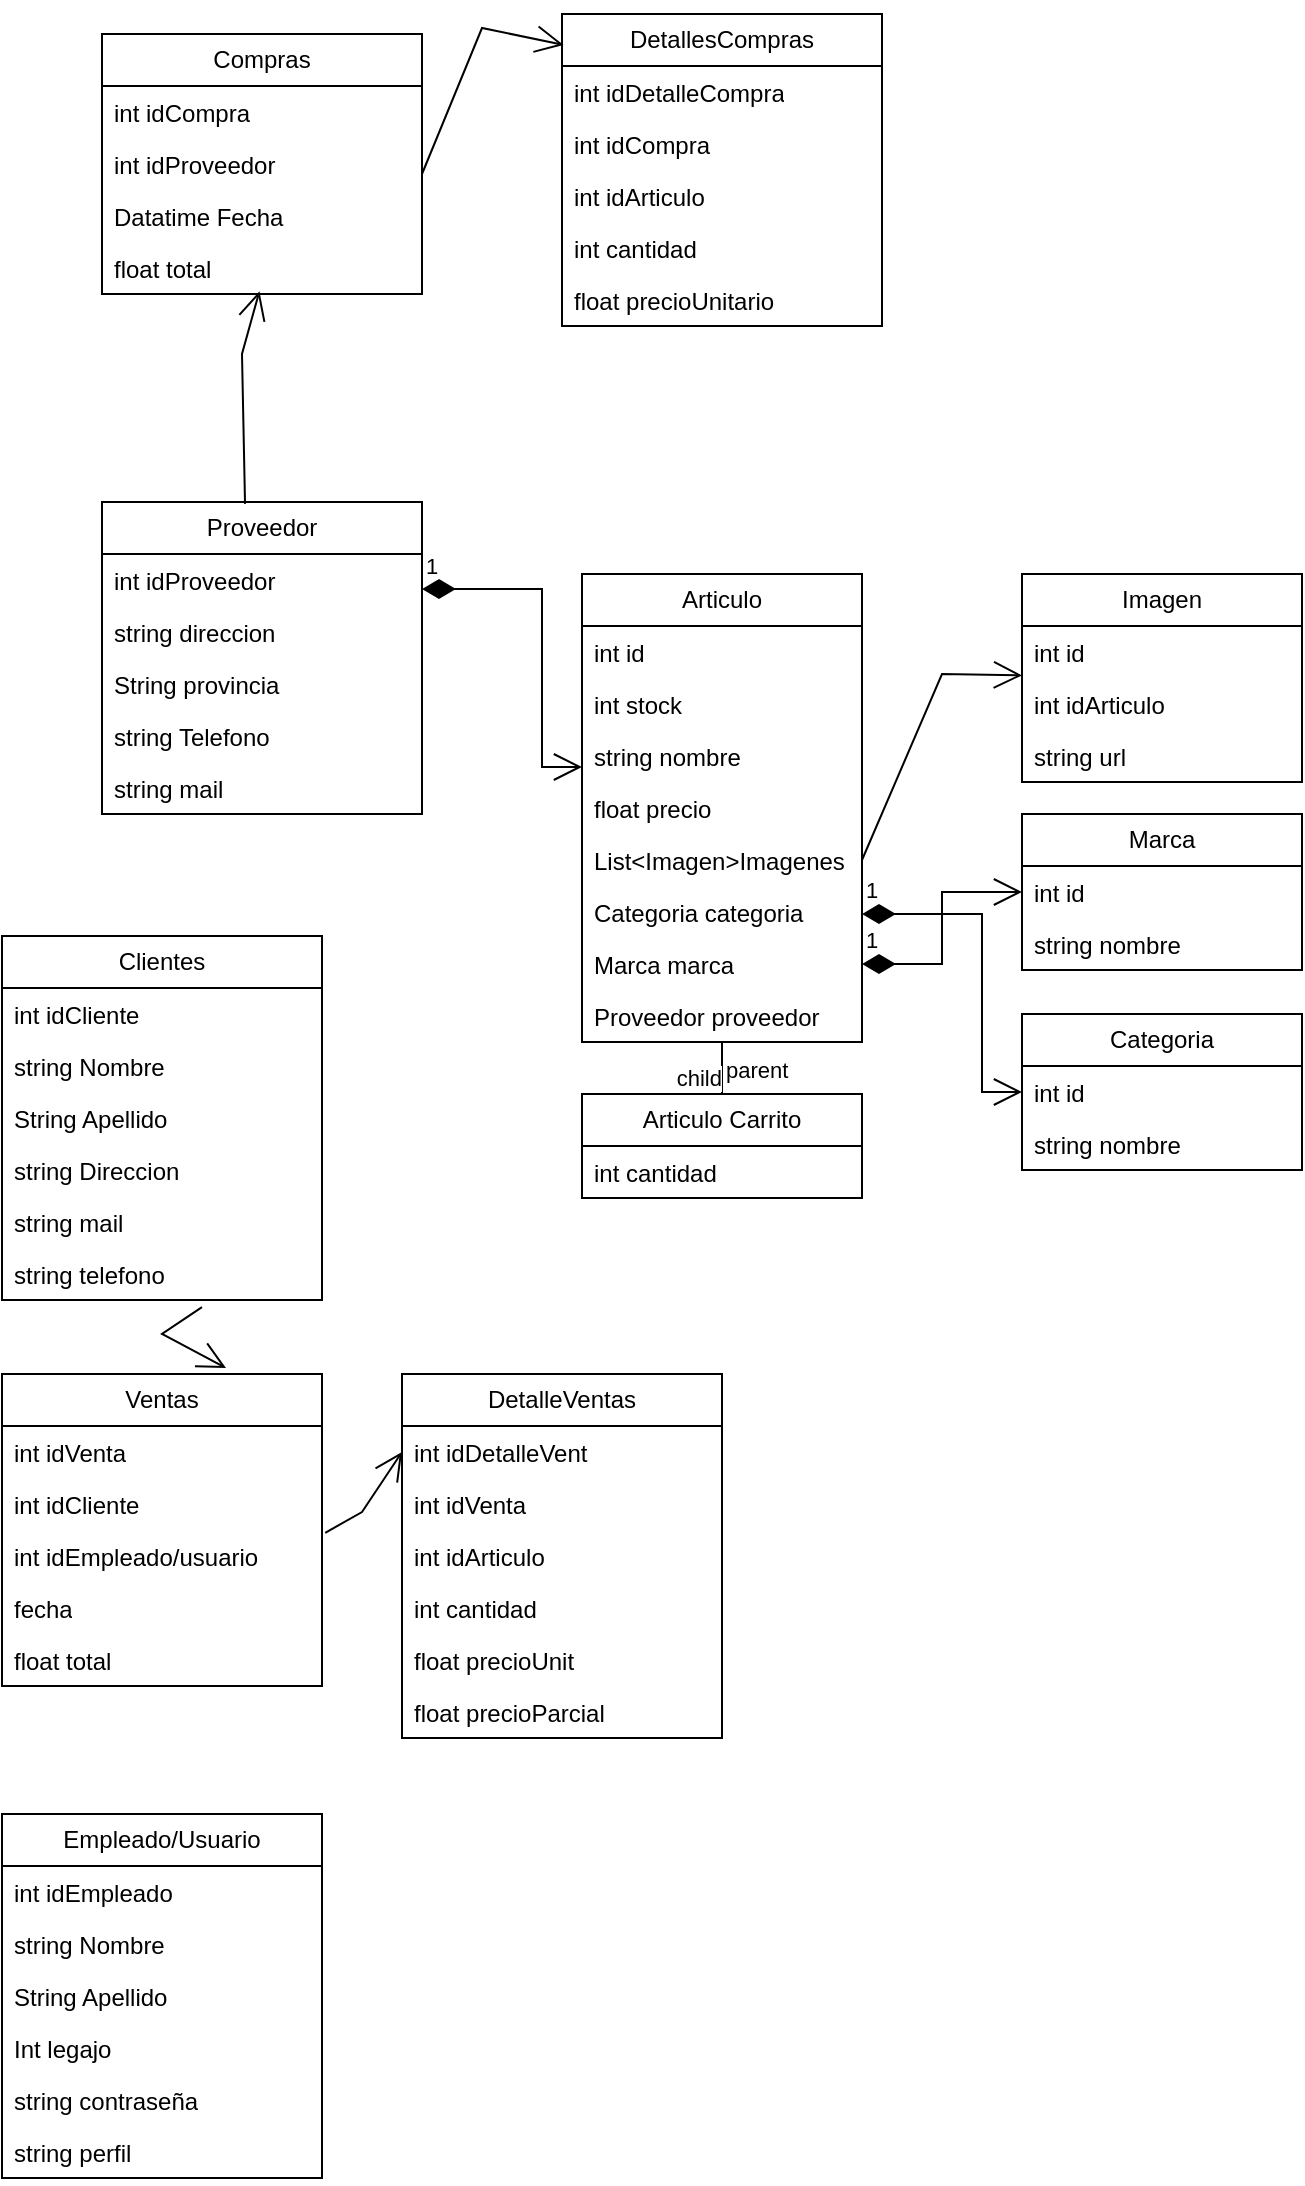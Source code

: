 <mxfile version="24.5.2" type="device">
  <diagram name="Page-1" id="hAhue6s0iJlRDjgfI1uE">
    <mxGraphModel dx="1050" dy="1699" grid="1" gridSize="10" guides="1" tooltips="1" connect="1" arrows="1" fold="1" page="1" pageScale="1" pageWidth="827" pageHeight="1169" math="0" shadow="0">
      <root>
        <mxCell id="0" />
        <mxCell id="1" parent="0" />
        <mxCell id="TJiGuflZiH10TTx2X9v1-1" value="Articulo" style="swimlane;fontStyle=0;childLayout=stackLayout;horizontal=1;startSize=26;fillColor=none;horizontalStack=0;resizeParent=1;resizeParentMax=0;resizeLast=0;collapsible=1;marginBottom=0;whiteSpace=wrap;html=1;" parent="1" vertex="1">
          <mxGeometry x="380" y="160" width="140" height="234" as="geometry" />
        </mxCell>
        <mxCell id="TJiGuflZiH10TTx2X9v1-2" value="int id" style="text;strokeColor=none;fillColor=none;align=left;verticalAlign=top;spacingLeft=4;spacingRight=4;overflow=hidden;rotatable=0;points=[[0,0.5],[1,0.5]];portConstraint=eastwest;whiteSpace=wrap;html=1;" parent="TJiGuflZiH10TTx2X9v1-1" vertex="1">
          <mxGeometry y="26" width="140" height="26" as="geometry" />
        </mxCell>
        <mxCell id="TJiGuflZiH10TTx2X9v1-3" value="int stock" style="text;strokeColor=none;fillColor=none;align=left;verticalAlign=top;spacingLeft=4;spacingRight=4;overflow=hidden;rotatable=0;points=[[0,0.5],[1,0.5]];portConstraint=eastwest;whiteSpace=wrap;html=1;" parent="TJiGuflZiH10TTx2X9v1-1" vertex="1">
          <mxGeometry y="52" width="140" height="26" as="geometry" />
        </mxCell>
        <mxCell id="TJiGuflZiH10TTx2X9v1-4" value="string nombre" style="text;strokeColor=none;fillColor=none;align=left;verticalAlign=top;spacingLeft=4;spacingRight=4;overflow=hidden;rotatable=0;points=[[0,0.5],[1,0.5]];portConstraint=eastwest;whiteSpace=wrap;html=1;" parent="TJiGuflZiH10TTx2X9v1-1" vertex="1">
          <mxGeometry y="78" width="140" height="26" as="geometry" />
        </mxCell>
        <mxCell id="TJiGuflZiH10TTx2X9v1-5" value="float precio" style="text;strokeColor=none;fillColor=none;align=left;verticalAlign=top;spacingLeft=4;spacingRight=4;overflow=hidden;rotatable=0;points=[[0,0.5],[1,0.5]];portConstraint=eastwest;whiteSpace=wrap;html=1;" parent="TJiGuflZiH10TTx2X9v1-1" vertex="1">
          <mxGeometry y="104" width="140" height="26" as="geometry" />
        </mxCell>
        <mxCell id="TJiGuflZiH10TTx2X9v1-6" value="List&amp;lt;Imagen&amp;gt;Imagenes" style="text;strokeColor=none;fillColor=none;align=left;verticalAlign=top;spacingLeft=4;spacingRight=4;overflow=hidden;rotatable=0;points=[[0,0.5],[1,0.5]];portConstraint=eastwest;whiteSpace=wrap;html=1;" parent="TJiGuflZiH10TTx2X9v1-1" vertex="1">
          <mxGeometry y="130" width="140" height="26" as="geometry" />
        </mxCell>
        <mxCell id="TJiGuflZiH10TTx2X9v1-7" value="Categoria categoria" style="text;strokeColor=none;fillColor=none;align=left;verticalAlign=top;spacingLeft=4;spacingRight=4;overflow=hidden;rotatable=0;points=[[0,0.5],[1,0.5]];portConstraint=eastwest;whiteSpace=wrap;html=1;" parent="TJiGuflZiH10TTx2X9v1-1" vertex="1">
          <mxGeometry y="156" width="140" height="26" as="geometry" />
        </mxCell>
        <mxCell id="TJiGuflZiH10TTx2X9v1-8" value="Marca marca" style="text;strokeColor=none;fillColor=none;align=left;verticalAlign=top;spacingLeft=4;spacingRight=4;overflow=hidden;rotatable=0;points=[[0,0.5],[1,0.5]];portConstraint=eastwest;whiteSpace=wrap;html=1;" parent="TJiGuflZiH10TTx2X9v1-1" vertex="1">
          <mxGeometry y="182" width="140" height="26" as="geometry" />
        </mxCell>
        <mxCell id="TJiGuflZiH10TTx2X9v1-39" value="Proveedor proveedor" style="text;strokeColor=none;fillColor=none;align=left;verticalAlign=top;spacingLeft=4;spacingRight=4;overflow=hidden;rotatable=0;points=[[0,0.5],[1,0.5]];portConstraint=eastwest;whiteSpace=wrap;html=1;" parent="TJiGuflZiH10TTx2X9v1-1" vertex="1">
          <mxGeometry y="208" width="140" height="26" as="geometry" />
        </mxCell>
        <mxCell id="TJiGuflZiH10TTx2X9v1-9" value="Imagen" style="swimlane;fontStyle=0;childLayout=stackLayout;horizontal=1;startSize=26;fillColor=none;horizontalStack=0;resizeParent=1;resizeParentMax=0;resizeLast=0;collapsible=1;marginBottom=0;whiteSpace=wrap;html=1;" parent="1" vertex="1">
          <mxGeometry x="600" y="160" width="140" height="104" as="geometry" />
        </mxCell>
        <mxCell id="TJiGuflZiH10TTx2X9v1-10" value="int id" style="text;strokeColor=none;fillColor=none;align=left;verticalAlign=top;spacingLeft=4;spacingRight=4;overflow=hidden;rotatable=0;points=[[0,0.5],[1,0.5]];portConstraint=eastwest;whiteSpace=wrap;html=1;" parent="TJiGuflZiH10TTx2X9v1-9" vertex="1">
          <mxGeometry y="26" width="140" height="26" as="geometry" />
        </mxCell>
        <mxCell id="TJiGuflZiH10TTx2X9v1-11" value="int idArticulo" style="text;strokeColor=none;fillColor=none;align=left;verticalAlign=top;spacingLeft=4;spacingRight=4;overflow=hidden;rotatable=0;points=[[0,0.5],[1,0.5]];portConstraint=eastwest;whiteSpace=wrap;html=1;" parent="TJiGuflZiH10TTx2X9v1-9" vertex="1">
          <mxGeometry y="52" width="140" height="26" as="geometry" />
        </mxCell>
        <mxCell id="TJiGuflZiH10TTx2X9v1-12" value="string url" style="text;strokeColor=none;fillColor=none;align=left;verticalAlign=top;spacingLeft=4;spacingRight=4;overflow=hidden;rotatable=0;points=[[0,0.5],[1,0.5]];portConstraint=eastwest;whiteSpace=wrap;html=1;" parent="TJiGuflZiH10TTx2X9v1-9" vertex="1">
          <mxGeometry y="78" width="140" height="26" as="geometry" />
        </mxCell>
        <mxCell id="TJiGuflZiH10TTx2X9v1-13" value="Marca" style="swimlane;fontStyle=0;childLayout=stackLayout;horizontal=1;startSize=26;fillColor=none;horizontalStack=0;resizeParent=1;resizeParentMax=0;resizeLast=0;collapsible=1;marginBottom=0;whiteSpace=wrap;html=1;" parent="1" vertex="1">
          <mxGeometry x="600" y="280" width="140" height="78" as="geometry" />
        </mxCell>
        <mxCell id="TJiGuflZiH10TTx2X9v1-14" value="int id" style="text;strokeColor=none;fillColor=none;align=left;verticalAlign=top;spacingLeft=4;spacingRight=4;overflow=hidden;rotatable=0;points=[[0,0.5],[1,0.5]];portConstraint=eastwest;whiteSpace=wrap;html=1;" parent="TJiGuflZiH10TTx2X9v1-13" vertex="1">
          <mxGeometry y="26" width="140" height="26" as="geometry" />
        </mxCell>
        <mxCell id="TJiGuflZiH10TTx2X9v1-15" value="string nombre" style="text;strokeColor=none;fillColor=none;align=left;verticalAlign=top;spacingLeft=4;spacingRight=4;overflow=hidden;rotatable=0;points=[[0,0.5],[1,0.5]];portConstraint=eastwest;whiteSpace=wrap;html=1;" parent="TJiGuflZiH10TTx2X9v1-13" vertex="1">
          <mxGeometry y="52" width="140" height="26" as="geometry" />
        </mxCell>
        <mxCell id="TJiGuflZiH10TTx2X9v1-16" value="Categoria" style="swimlane;fontStyle=0;childLayout=stackLayout;horizontal=1;startSize=26;fillColor=none;horizontalStack=0;resizeParent=1;resizeParentMax=0;resizeLast=0;collapsible=1;marginBottom=0;whiteSpace=wrap;html=1;" parent="1" vertex="1">
          <mxGeometry x="600" y="380" width="140" height="78" as="geometry" />
        </mxCell>
        <mxCell id="TJiGuflZiH10TTx2X9v1-17" value="int id" style="text;strokeColor=none;fillColor=none;align=left;verticalAlign=top;spacingLeft=4;spacingRight=4;overflow=hidden;rotatable=0;points=[[0,0.5],[1,0.5]];portConstraint=eastwest;whiteSpace=wrap;html=1;" parent="TJiGuflZiH10TTx2X9v1-16" vertex="1">
          <mxGeometry y="26" width="140" height="26" as="geometry" />
        </mxCell>
        <mxCell id="TJiGuflZiH10TTx2X9v1-18" value="string nombre" style="text;strokeColor=none;fillColor=none;align=left;verticalAlign=top;spacingLeft=4;spacingRight=4;overflow=hidden;rotatable=0;points=[[0,0.5],[1,0.5]];portConstraint=eastwest;whiteSpace=wrap;html=1;" parent="TJiGuflZiH10TTx2X9v1-16" vertex="1">
          <mxGeometry y="52" width="140" height="26" as="geometry" />
        </mxCell>
        <mxCell id="TJiGuflZiH10TTx2X9v1-19" value="Articulo Carrito" style="swimlane;fontStyle=0;childLayout=stackLayout;horizontal=1;startSize=26;fillColor=none;horizontalStack=0;resizeParent=1;resizeParentMax=0;resizeLast=0;collapsible=1;marginBottom=0;whiteSpace=wrap;html=1;" parent="1" vertex="1">
          <mxGeometry x="380" y="420" width="140" height="52" as="geometry" />
        </mxCell>
        <mxCell id="TJiGuflZiH10TTx2X9v1-20" value="int cantidad" style="text;strokeColor=none;fillColor=none;align=left;verticalAlign=top;spacingLeft=4;spacingRight=4;overflow=hidden;rotatable=0;points=[[0,0.5],[1,0.5]];portConstraint=eastwest;whiteSpace=wrap;html=1;" parent="TJiGuflZiH10TTx2X9v1-19" vertex="1">
          <mxGeometry y="26" width="140" height="26" as="geometry" />
        </mxCell>
        <mxCell id="TJiGuflZiH10TTx2X9v1-21" value="" style="endArrow=none;html=1;edgeStyle=orthogonalEdgeStyle;rounded=0;" parent="1" source="TJiGuflZiH10TTx2X9v1-1" target="TJiGuflZiH10TTx2X9v1-19" edge="1">
          <mxGeometry relative="1" as="geometry">
            <mxPoint x="430" y="360" as="sourcePoint" />
            <mxPoint x="590" y="360" as="targetPoint" />
          </mxGeometry>
        </mxCell>
        <mxCell id="TJiGuflZiH10TTx2X9v1-22" value="parent" style="edgeLabel;resizable=0;html=1;align=left;verticalAlign=bottom;" parent="TJiGuflZiH10TTx2X9v1-21" connectable="0" vertex="1">
          <mxGeometry x="-1" relative="1" as="geometry">
            <mxPoint y="22" as="offset" />
          </mxGeometry>
        </mxCell>
        <mxCell id="TJiGuflZiH10TTx2X9v1-23" value="child" style="edgeLabel;resizable=0;html=1;align=right;verticalAlign=bottom;" parent="TJiGuflZiH10TTx2X9v1-21" connectable="0" vertex="1">
          <mxGeometry x="1" relative="1" as="geometry" />
        </mxCell>
        <mxCell id="TJiGuflZiH10TTx2X9v1-24" value="1" style="endArrow=open;html=1;endSize=12;startArrow=diamondThin;startSize=14;startFill=1;edgeStyle=orthogonalEdgeStyle;align=left;verticalAlign=bottom;rounded=0;" parent="1" source="TJiGuflZiH10TTx2X9v1-7" target="TJiGuflZiH10TTx2X9v1-16" edge="1">
          <mxGeometry x="-1" y="3" relative="1" as="geometry">
            <mxPoint x="490" y="330" as="sourcePoint" />
            <mxPoint x="650" y="330" as="targetPoint" />
            <Array as="points">
              <mxPoint x="580" y="330" />
              <mxPoint x="580" y="419" />
            </Array>
          </mxGeometry>
        </mxCell>
        <mxCell id="TJiGuflZiH10TTx2X9v1-25" value="1" style="endArrow=open;html=1;endSize=12;startArrow=diamondThin;startSize=14;startFill=1;edgeStyle=orthogonalEdgeStyle;align=left;verticalAlign=bottom;rounded=0;" parent="1" source="TJiGuflZiH10TTx2X9v1-8" target="TJiGuflZiH10TTx2X9v1-13" edge="1">
          <mxGeometry x="-1" y="3" relative="1" as="geometry">
            <mxPoint x="460" y="360" as="sourcePoint" />
            <mxPoint x="620" y="360" as="targetPoint" />
          </mxGeometry>
        </mxCell>
        <mxCell id="TJiGuflZiH10TTx2X9v1-26" value="" style="endArrow=open;endFill=1;endSize=12;html=1;rounded=0;exitX=1;exitY=0.5;exitDx=0;exitDy=0;" parent="1" source="TJiGuflZiH10TTx2X9v1-6" target="TJiGuflZiH10TTx2X9v1-9" edge="1">
          <mxGeometry width="160" relative="1" as="geometry">
            <mxPoint x="540" y="280" as="sourcePoint" />
            <mxPoint x="700" y="280" as="targetPoint" />
            <Array as="points">
              <mxPoint x="560" y="210" />
            </Array>
          </mxGeometry>
        </mxCell>
        <mxCell id="TJiGuflZiH10TTx2X9v1-27" value="Proveedor" style="swimlane;fontStyle=0;childLayout=stackLayout;horizontal=1;startSize=26;fillColor=none;horizontalStack=0;resizeParent=1;resizeParentMax=0;resizeLast=0;collapsible=1;marginBottom=0;whiteSpace=wrap;html=1;" parent="1" vertex="1">
          <mxGeometry x="140" y="124" width="160" height="156" as="geometry" />
        </mxCell>
        <mxCell id="TJiGuflZiH10TTx2X9v1-28" value="int idProveedor" style="text;strokeColor=none;fillColor=none;align=left;verticalAlign=top;spacingLeft=4;spacingRight=4;overflow=hidden;rotatable=0;points=[[0,0.5],[1,0.5]];portConstraint=eastwest;whiteSpace=wrap;html=1;" parent="TJiGuflZiH10TTx2X9v1-27" vertex="1">
          <mxGeometry y="26" width="160" height="26" as="geometry" />
        </mxCell>
        <mxCell id="TJiGuflZiH10TTx2X9v1-29" value="string direccion" style="text;strokeColor=none;fillColor=none;align=left;verticalAlign=top;spacingLeft=4;spacingRight=4;overflow=hidden;rotatable=0;points=[[0,0.5],[1,0.5]];portConstraint=eastwest;whiteSpace=wrap;html=1;" parent="TJiGuflZiH10TTx2X9v1-27" vertex="1">
          <mxGeometry y="52" width="160" height="26" as="geometry" />
        </mxCell>
        <mxCell id="TJiGuflZiH10TTx2X9v1-31" value="String provincia" style="text;strokeColor=none;fillColor=none;align=left;verticalAlign=top;spacingLeft=4;spacingRight=4;overflow=hidden;rotatable=0;points=[[0,0.5],[1,0.5]];portConstraint=eastwest;whiteSpace=wrap;html=1;" parent="TJiGuflZiH10TTx2X9v1-27" vertex="1">
          <mxGeometry y="78" width="160" height="26" as="geometry" />
        </mxCell>
        <mxCell id="TJiGuflZiH10TTx2X9v1-33" value="string Telefono" style="text;strokeColor=none;fillColor=none;align=left;verticalAlign=top;spacingLeft=4;spacingRight=4;overflow=hidden;rotatable=0;points=[[0,0.5],[1,0.5]];portConstraint=eastwest;whiteSpace=wrap;html=1;" parent="TJiGuflZiH10TTx2X9v1-27" vertex="1">
          <mxGeometry y="104" width="160" height="26" as="geometry" />
        </mxCell>
        <mxCell id="TJiGuflZiH10TTx2X9v1-32" value="string mail" style="text;strokeColor=none;fillColor=none;align=left;verticalAlign=top;spacingLeft=4;spacingRight=4;overflow=hidden;rotatable=0;points=[[0,0.5],[1,0.5]];portConstraint=eastwest;whiteSpace=wrap;html=1;" parent="TJiGuflZiH10TTx2X9v1-27" vertex="1">
          <mxGeometry y="130" width="160" height="26" as="geometry" />
        </mxCell>
        <mxCell id="TJiGuflZiH10TTx2X9v1-38" value="1" style="endArrow=open;html=1;endSize=12;startArrow=diamondThin;startSize=14;startFill=1;edgeStyle=orthogonalEdgeStyle;align=left;verticalAlign=bottom;rounded=0;" parent="1" edge="1">
          <mxGeometry x="-1" y="3" relative="1" as="geometry">
            <mxPoint x="300" y="167.5" as="sourcePoint" />
            <mxPoint x="380" y="256.5" as="targetPoint" />
            <Array as="points">
              <mxPoint x="360" y="167.5" />
              <mxPoint x="360" y="256.5" />
            </Array>
          </mxGeometry>
        </mxCell>
        <mxCell id="wxNarkihLG9JpU-VPWLR-1" value="Compras" style="swimlane;fontStyle=0;childLayout=stackLayout;horizontal=1;startSize=26;fillColor=none;horizontalStack=0;resizeParent=1;resizeParentMax=0;resizeLast=0;collapsible=1;marginBottom=0;whiteSpace=wrap;html=1;" vertex="1" parent="1">
          <mxGeometry x="140" y="-110" width="160" height="130" as="geometry" />
        </mxCell>
        <mxCell id="wxNarkihLG9JpU-VPWLR-2" value="int idCompra" style="text;strokeColor=none;fillColor=none;align=left;verticalAlign=top;spacingLeft=4;spacingRight=4;overflow=hidden;rotatable=0;points=[[0,0.5],[1,0.5]];portConstraint=eastwest;whiteSpace=wrap;html=1;" vertex="1" parent="wxNarkihLG9JpU-VPWLR-1">
          <mxGeometry y="26" width="160" height="26" as="geometry" />
        </mxCell>
        <mxCell id="wxNarkihLG9JpU-VPWLR-3" value="int idProveedor" style="text;strokeColor=none;fillColor=none;align=left;verticalAlign=top;spacingLeft=4;spacingRight=4;overflow=hidden;rotatable=0;points=[[0,0.5],[1,0.5]];portConstraint=eastwest;whiteSpace=wrap;html=1;" vertex="1" parent="wxNarkihLG9JpU-VPWLR-1">
          <mxGeometry y="52" width="160" height="26" as="geometry" />
        </mxCell>
        <mxCell id="wxNarkihLG9JpU-VPWLR-4" value="Datatime Fecha" style="text;strokeColor=none;fillColor=none;align=left;verticalAlign=top;spacingLeft=4;spacingRight=4;overflow=hidden;rotatable=0;points=[[0,0.5],[1,0.5]];portConstraint=eastwest;whiteSpace=wrap;html=1;" vertex="1" parent="wxNarkihLG9JpU-VPWLR-1">
          <mxGeometry y="78" width="160" height="26" as="geometry" />
        </mxCell>
        <mxCell id="wxNarkihLG9JpU-VPWLR-5" value="float total" style="text;strokeColor=none;fillColor=none;align=left;verticalAlign=top;spacingLeft=4;spacingRight=4;overflow=hidden;rotatable=0;points=[[0,0.5],[1,0.5]];portConstraint=eastwest;whiteSpace=wrap;html=1;" vertex="1" parent="wxNarkihLG9JpU-VPWLR-1">
          <mxGeometry y="104" width="160" height="26" as="geometry" />
        </mxCell>
        <mxCell id="wxNarkihLG9JpU-VPWLR-7" value="DetallesCompras" style="swimlane;fontStyle=0;childLayout=stackLayout;horizontal=1;startSize=26;fillColor=none;horizontalStack=0;resizeParent=1;resizeParentMax=0;resizeLast=0;collapsible=1;marginBottom=0;whiteSpace=wrap;html=1;" vertex="1" parent="1">
          <mxGeometry x="370" y="-120" width="160" height="156" as="geometry" />
        </mxCell>
        <mxCell id="wxNarkihLG9JpU-VPWLR-8" value="int idDetalleCompra" style="text;strokeColor=none;fillColor=none;align=left;verticalAlign=top;spacingLeft=4;spacingRight=4;overflow=hidden;rotatable=0;points=[[0,0.5],[1,0.5]];portConstraint=eastwest;whiteSpace=wrap;html=1;" vertex="1" parent="wxNarkihLG9JpU-VPWLR-7">
          <mxGeometry y="26" width="160" height="26" as="geometry" />
        </mxCell>
        <mxCell id="wxNarkihLG9JpU-VPWLR-9" value="int idCompra" style="text;strokeColor=none;fillColor=none;align=left;verticalAlign=top;spacingLeft=4;spacingRight=4;overflow=hidden;rotatable=0;points=[[0,0.5],[1,0.5]];portConstraint=eastwest;whiteSpace=wrap;html=1;" vertex="1" parent="wxNarkihLG9JpU-VPWLR-7">
          <mxGeometry y="52" width="160" height="26" as="geometry" />
        </mxCell>
        <mxCell id="wxNarkihLG9JpU-VPWLR-10" value="int idArticulo" style="text;strokeColor=none;fillColor=none;align=left;verticalAlign=top;spacingLeft=4;spacingRight=4;overflow=hidden;rotatable=0;points=[[0,0.5],[1,0.5]];portConstraint=eastwest;whiteSpace=wrap;html=1;" vertex="1" parent="wxNarkihLG9JpU-VPWLR-7">
          <mxGeometry y="78" width="160" height="26" as="geometry" />
        </mxCell>
        <mxCell id="wxNarkihLG9JpU-VPWLR-11" value="int cantidad" style="text;strokeColor=none;fillColor=none;align=left;verticalAlign=top;spacingLeft=4;spacingRight=4;overflow=hidden;rotatable=0;points=[[0,0.5],[1,0.5]];portConstraint=eastwest;whiteSpace=wrap;html=1;" vertex="1" parent="wxNarkihLG9JpU-VPWLR-7">
          <mxGeometry y="104" width="160" height="26" as="geometry" />
        </mxCell>
        <mxCell id="wxNarkihLG9JpU-VPWLR-12" value="float precioUnitario" style="text;strokeColor=none;fillColor=none;align=left;verticalAlign=top;spacingLeft=4;spacingRight=4;overflow=hidden;rotatable=0;points=[[0,0.5],[1,0.5]];portConstraint=eastwest;whiteSpace=wrap;html=1;" vertex="1" parent="wxNarkihLG9JpU-VPWLR-7">
          <mxGeometry y="130" width="160" height="26" as="geometry" />
        </mxCell>
        <mxCell id="wxNarkihLG9JpU-VPWLR-14" value="" style="endArrow=open;endFill=1;endSize=12;html=1;rounded=0;exitX=0.447;exitY=0.006;exitDx=0;exitDy=0;entryX=0.492;entryY=0.946;entryDx=0;entryDy=0;entryPerimeter=0;exitPerimeter=0;" edge="1" parent="1" source="TJiGuflZiH10TTx2X9v1-27" target="wxNarkihLG9JpU-VPWLR-5">
          <mxGeometry width="160" relative="1" as="geometry">
            <mxPoint x="140" y="129" as="sourcePoint" />
            <mxPoint x="220" y="37" as="targetPoint" />
            <Array as="points">
              <mxPoint x="210" y="50" />
            </Array>
          </mxGeometry>
        </mxCell>
        <mxCell id="wxNarkihLG9JpU-VPWLR-15" value="" style="endArrow=open;endFill=1;endSize=12;html=1;rounded=0;exitX=1;exitY=0.5;exitDx=0;exitDy=0;entryX=0.005;entryY=0.099;entryDx=0;entryDy=0;entryPerimeter=0;" edge="1" parent="1" target="wxNarkihLG9JpU-VPWLR-7">
          <mxGeometry width="160" relative="1" as="geometry">
            <mxPoint x="300" y="-40" as="sourcePoint" />
            <mxPoint x="379" y="-150" as="targetPoint" />
            <Array as="points">
              <mxPoint x="330" y="-113" />
            </Array>
          </mxGeometry>
        </mxCell>
        <mxCell id="wxNarkihLG9JpU-VPWLR-16" value="Clientes" style="swimlane;fontStyle=0;childLayout=stackLayout;horizontal=1;startSize=26;fillColor=none;horizontalStack=0;resizeParent=1;resizeParentMax=0;resizeLast=0;collapsible=1;marginBottom=0;whiteSpace=wrap;html=1;" vertex="1" parent="1">
          <mxGeometry x="90" y="341" width="160" height="182" as="geometry" />
        </mxCell>
        <mxCell id="wxNarkihLG9JpU-VPWLR-17" value="int idCliente" style="text;strokeColor=none;fillColor=none;align=left;verticalAlign=top;spacingLeft=4;spacingRight=4;overflow=hidden;rotatable=0;points=[[0,0.5],[1,0.5]];portConstraint=eastwest;whiteSpace=wrap;html=1;" vertex="1" parent="wxNarkihLG9JpU-VPWLR-16">
          <mxGeometry y="26" width="160" height="26" as="geometry" />
        </mxCell>
        <mxCell id="wxNarkihLG9JpU-VPWLR-18" value="string Nombre" style="text;strokeColor=none;fillColor=none;align=left;verticalAlign=top;spacingLeft=4;spacingRight=4;overflow=hidden;rotatable=0;points=[[0,0.5],[1,0.5]];portConstraint=eastwest;whiteSpace=wrap;html=1;" vertex="1" parent="wxNarkihLG9JpU-VPWLR-16">
          <mxGeometry y="52" width="160" height="26" as="geometry" />
        </mxCell>
        <mxCell id="wxNarkihLG9JpU-VPWLR-19" value="String Apellido" style="text;strokeColor=none;fillColor=none;align=left;verticalAlign=top;spacingLeft=4;spacingRight=4;overflow=hidden;rotatable=0;points=[[0,0.5],[1,0.5]];portConstraint=eastwest;whiteSpace=wrap;html=1;" vertex="1" parent="wxNarkihLG9JpU-VPWLR-16">
          <mxGeometry y="78" width="160" height="26" as="geometry" />
        </mxCell>
        <mxCell id="wxNarkihLG9JpU-VPWLR-20" value="string Direccion" style="text;strokeColor=none;fillColor=none;align=left;verticalAlign=top;spacingLeft=4;spacingRight=4;overflow=hidden;rotatable=0;points=[[0,0.5],[1,0.5]];portConstraint=eastwest;whiteSpace=wrap;html=1;" vertex="1" parent="wxNarkihLG9JpU-VPWLR-16">
          <mxGeometry y="104" width="160" height="26" as="geometry" />
        </mxCell>
        <mxCell id="wxNarkihLG9JpU-VPWLR-21" value="string mail" style="text;strokeColor=none;fillColor=none;align=left;verticalAlign=top;spacingLeft=4;spacingRight=4;overflow=hidden;rotatable=0;points=[[0,0.5],[1,0.5]];portConstraint=eastwest;whiteSpace=wrap;html=1;" vertex="1" parent="wxNarkihLG9JpU-VPWLR-16">
          <mxGeometry y="130" width="160" height="26" as="geometry" />
        </mxCell>
        <mxCell id="wxNarkihLG9JpU-VPWLR-28" value="string telefono" style="text;strokeColor=none;fillColor=none;align=left;verticalAlign=top;spacingLeft=4;spacingRight=4;overflow=hidden;rotatable=0;points=[[0,0.5],[1,0.5]];portConstraint=eastwest;whiteSpace=wrap;html=1;" vertex="1" parent="wxNarkihLG9JpU-VPWLR-16">
          <mxGeometry y="156" width="160" height="26" as="geometry" />
        </mxCell>
        <mxCell id="wxNarkihLG9JpU-VPWLR-29" value="Ventas" style="swimlane;fontStyle=0;childLayout=stackLayout;horizontal=1;startSize=26;fillColor=none;horizontalStack=0;resizeParent=1;resizeParentMax=0;resizeLast=0;collapsible=1;marginBottom=0;whiteSpace=wrap;html=1;" vertex="1" parent="1">
          <mxGeometry x="90" y="560" width="160" height="156" as="geometry" />
        </mxCell>
        <mxCell id="wxNarkihLG9JpU-VPWLR-30" value="int idVenta" style="text;strokeColor=none;fillColor=none;align=left;verticalAlign=top;spacingLeft=4;spacingRight=4;overflow=hidden;rotatable=0;points=[[0,0.5],[1,0.5]];portConstraint=eastwest;whiteSpace=wrap;html=1;" vertex="1" parent="wxNarkihLG9JpU-VPWLR-29">
          <mxGeometry y="26" width="160" height="26" as="geometry" />
        </mxCell>
        <mxCell id="wxNarkihLG9JpU-VPWLR-31" value="int idCliente" style="text;strokeColor=none;fillColor=none;align=left;verticalAlign=top;spacingLeft=4;spacingRight=4;overflow=hidden;rotatable=0;points=[[0,0.5],[1,0.5]];portConstraint=eastwest;whiteSpace=wrap;html=1;" vertex="1" parent="wxNarkihLG9JpU-VPWLR-29">
          <mxGeometry y="52" width="160" height="26" as="geometry" />
        </mxCell>
        <mxCell id="wxNarkihLG9JpU-VPWLR-32" value="int idEmpleado/usuario" style="text;strokeColor=none;fillColor=none;align=left;verticalAlign=top;spacingLeft=4;spacingRight=4;overflow=hidden;rotatable=0;points=[[0,0.5],[1,0.5]];portConstraint=eastwest;whiteSpace=wrap;html=1;" vertex="1" parent="wxNarkihLG9JpU-VPWLR-29">
          <mxGeometry y="78" width="160" height="26" as="geometry" />
        </mxCell>
        <mxCell id="wxNarkihLG9JpU-VPWLR-33" value="fecha" style="text;strokeColor=none;fillColor=none;align=left;verticalAlign=top;spacingLeft=4;spacingRight=4;overflow=hidden;rotatable=0;points=[[0,0.5],[1,0.5]];portConstraint=eastwest;whiteSpace=wrap;html=1;" vertex="1" parent="wxNarkihLG9JpU-VPWLR-29">
          <mxGeometry y="104" width="160" height="26" as="geometry" />
        </mxCell>
        <mxCell id="wxNarkihLG9JpU-VPWLR-34" value="float total" style="text;strokeColor=none;fillColor=none;align=left;verticalAlign=top;spacingLeft=4;spacingRight=4;overflow=hidden;rotatable=0;points=[[0,0.5],[1,0.5]];portConstraint=eastwest;whiteSpace=wrap;html=1;" vertex="1" parent="wxNarkihLG9JpU-VPWLR-29">
          <mxGeometry y="130" width="160" height="26" as="geometry" />
        </mxCell>
        <mxCell id="wxNarkihLG9JpU-VPWLR-36" value="DetalleVentas" style="swimlane;fontStyle=0;childLayout=stackLayout;horizontal=1;startSize=26;fillColor=none;horizontalStack=0;resizeParent=1;resizeParentMax=0;resizeLast=0;collapsible=1;marginBottom=0;whiteSpace=wrap;html=1;" vertex="1" parent="1">
          <mxGeometry x="290" y="560" width="160" height="182" as="geometry" />
        </mxCell>
        <mxCell id="wxNarkihLG9JpU-VPWLR-37" value="int idDetalleVent" style="text;strokeColor=none;fillColor=none;align=left;verticalAlign=top;spacingLeft=4;spacingRight=4;overflow=hidden;rotatable=0;points=[[0,0.5],[1,0.5]];portConstraint=eastwest;whiteSpace=wrap;html=1;" vertex="1" parent="wxNarkihLG9JpU-VPWLR-36">
          <mxGeometry y="26" width="160" height="26" as="geometry" />
        </mxCell>
        <mxCell id="wxNarkihLG9JpU-VPWLR-38" value="int idVenta" style="text;strokeColor=none;fillColor=none;align=left;verticalAlign=top;spacingLeft=4;spacingRight=4;overflow=hidden;rotatable=0;points=[[0,0.5],[1,0.5]];portConstraint=eastwest;whiteSpace=wrap;html=1;" vertex="1" parent="wxNarkihLG9JpU-VPWLR-36">
          <mxGeometry y="52" width="160" height="26" as="geometry" />
        </mxCell>
        <mxCell id="wxNarkihLG9JpU-VPWLR-39" value="int idArticulo" style="text;strokeColor=none;fillColor=none;align=left;verticalAlign=top;spacingLeft=4;spacingRight=4;overflow=hidden;rotatable=0;points=[[0,0.5],[1,0.5]];portConstraint=eastwest;whiteSpace=wrap;html=1;" vertex="1" parent="wxNarkihLG9JpU-VPWLR-36">
          <mxGeometry y="78" width="160" height="26" as="geometry" />
        </mxCell>
        <mxCell id="wxNarkihLG9JpU-VPWLR-40" value="int cantidad" style="text;strokeColor=none;fillColor=none;align=left;verticalAlign=top;spacingLeft=4;spacingRight=4;overflow=hidden;rotatable=0;points=[[0,0.5],[1,0.5]];portConstraint=eastwest;whiteSpace=wrap;html=1;" vertex="1" parent="wxNarkihLG9JpU-VPWLR-36">
          <mxGeometry y="104" width="160" height="26" as="geometry" />
        </mxCell>
        <mxCell id="wxNarkihLG9JpU-VPWLR-41" value="float precioUnit" style="text;strokeColor=none;fillColor=none;align=left;verticalAlign=top;spacingLeft=4;spacingRight=4;overflow=hidden;rotatable=0;points=[[0,0.5],[1,0.5]];portConstraint=eastwest;whiteSpace=wrap;html=1;" vertex="1" parent="wxNarkihLG9JpU-VPWLR-36">
          <mxGeometry y="130" width="160" height="26" as="geometry" />
        </mxCell>
        <mxCell id="wxNarkihLG9JpU-VPWLR-42" value="float precioParcial" style="text;strokeColor=none;fillColor=none;align=left;verticalAlign=top;spacingLeft=4;spacingRight=4;overflow=hidden;rotatable=0;points=[[0,0.5],[1,0.5]];portConstraint=eastwest;whiteSpace=wrap;html=1;" vertex="1" parent="wxNarkihLG9JpU-VPWLR-36">
          <mxGeometry y="156" width="160" height="26" as="geometry" />
        </mxCell>
        <mxCell id="wxNarkihLG9JpU-VPWLR-43" value="" style="endArrow=open;endFill=1;endSize=12;html=1;rounded=0;entryX=0;entryY=0.5;entryDx=0;entryDy=0;exitX=1.01;exitY=0.054;exitDx=0;exitDy=0;exitPerimeter=0;" edge="1" parent="1" source="wxNarkihLG9JpU-VPWLR-32" target="wxNarkihLG9JpU-VPWLR-37">
          <mxGeometry width="160" relative="1" as="geometry">
            <mxPoint x="248" y="690" as="sourcePoint" />
            <mxPoint x="279" y="598" as="targetPoint" />
            <Array as="points">
              <mxPoint x="270" y="629" />
            </Array>
          </mxGeometry>
        </mxCell>
        <mxCell id="wxNarkihLG9JpU-VPWLR-44" value="" style="endArrow=open;endFill=1;endSize=12;html=1;rounded=0;exitX=0.625;exitY=1.138;exitDx=0;exitDy=0;entryX=0.7;entryY=-0.019;entryDx=0;entryDy=0;exitPerimeter=0;entryPerimeter=0;" edge="1" parent="1" source="wxNarkihLG9JpU-VPWLR-28" target="wxNarkihLG9JpU-VPWLR-29">
          <mxGeometry width="160" relative="1" as="geometry">
            <mxPoint x="250" y="502" as="sourcePoint" />
            <mxPoint x="292" y="410" as="targetPoint" />
            <Array as="points">
              <mxPoint x="170" y="540" />
            </Array>
          </mxGeometry>
        </mxCell>
        <mxCell id="wxNarkihLG9JpU-VPWLR-46" value="Empleado/Usuario" style="swimlane;fontStyle=0;childLayout=stackLayout;horizontal=1;startSize=26;fillColor=none;horizontalStack=0;resizeParent=1;resizeParentMax=0;resizeLast=0;collapsible=1;marginBottom=0;whiteSpace=wrap;html=1;" vertex="1" parent="1">
          <mxGeometry x="90" y="780" width="160" height="182" as="geometry" />
        </mxCell>
        <mxCell id="wxNarkihLG9JpU-VPWLR-47" value="int idEmpleado" style="text;strokeColor=none;fillColor=none;align=left;verticalAlign=top;spacingLeft=4;spacingRight=4;overflow=hidden;rotatable=0;points=[[0,0.5],[1,0.5]];portConstraint=eastwest;whiteSpace=wrap;html=1;" vertex="1" parent="wxNarkihLG9JpU-VPWLR-46">
          <mxGeometry y="26" width="160" height="26" as="geometry" />
        </mxCell>
        <mxCell id="wxNarkihLG9JpU-VPWLR-48" value="string Nombre" style="text;strokeColor=none;fillColor=none;align=left;verticalAlign=top;spacingLeft=4;spacingRight=4;overflow=hidden;rotatable=0;points=[[0,0.5],[1,0.5]];portConstraint=eastwest;whiteSpace=wrap;html=1;" vertex="1" parent="wxNarkihLG9JpU-VPWLR-46">
          <mxGeometry y="52" width="160" height="26" as="geometry" />
        </mxCell>
        <mxCell id="wxNarkihLG9JpU-VPWLR-49" value="String Apellido" style="text;strokeColor=none;fillColor=none;align=left;verticalAlign=top;spacingLeft=4;spacingRight=4;overflow=hidden;rotatable=0;points=[[0,0.5],[1,0.5]];portConstraint=eastwest;whiteSpace=wrap;html=1;" vertex="1" parent="wxNarkihLG9JpU-VPWLR-46">
          <mxGeometry y="78" width="160" height="26" as="geometry" />
        </mxCell>
        <mxCell id="wxNarkihLG9JpU-VPWLR-50" value="Int legajo" style="text;strokeColor=none;fillColor=none;align=left;verticalAlign=top;spacingLeft=4;spacingRight=4;overflow=hidden;rotatable=0;points=[[0,0.5],[1,0.5]];portConstraint=eastwest;whiteSpace=wrap;html=1;" vertex="1" parent="wxNarkihLG9JpU-VPWLR-46">
          <mxGeometry y="104" width="160" height="26" as="geometry" />
        </mxCell>
        <mxCell id="wxNarkihLG9JpU-VPWLR-51" value="string contraseña" style="text;strokeColor=none;fillColor=none;align=left;verticalAlign=top;spacingLeft=4;spacingRight=4;overflow=hidden;rotatable=0;points=[[0,0.5],[1,0.5]];portConstraint=eastwest;whiteSpace=wrap;html=1;" vertex="1" parent="wxNarkihLG9JpU-VPWLR-46">
          <mxGeometry y="130" width="160" height="26" as="geometry" />
        </mxCell>
        <mxCell id="wxNarkihLG9JpU-VPWLR-52" value="string perfil" style="text;strokeColor=none;fillColor=none;align=left;verticalAlign=top;spacingLeft=4;spacingRight=4;overflow=hidden;rotatable=0;points=[[0,0.5],[1,0.5]];portConstraint=eastwest;whiteSpace=wrap;html=1;" vertex="1" parent="wxNarkihLG9JpU-VPWLR-46">
          <mxGeometry y="156" width="160" height="26" as="geometry" />
        </mxCell>
      </root>
    </mxGraphModel>
  </diagram>
</mxfile>
